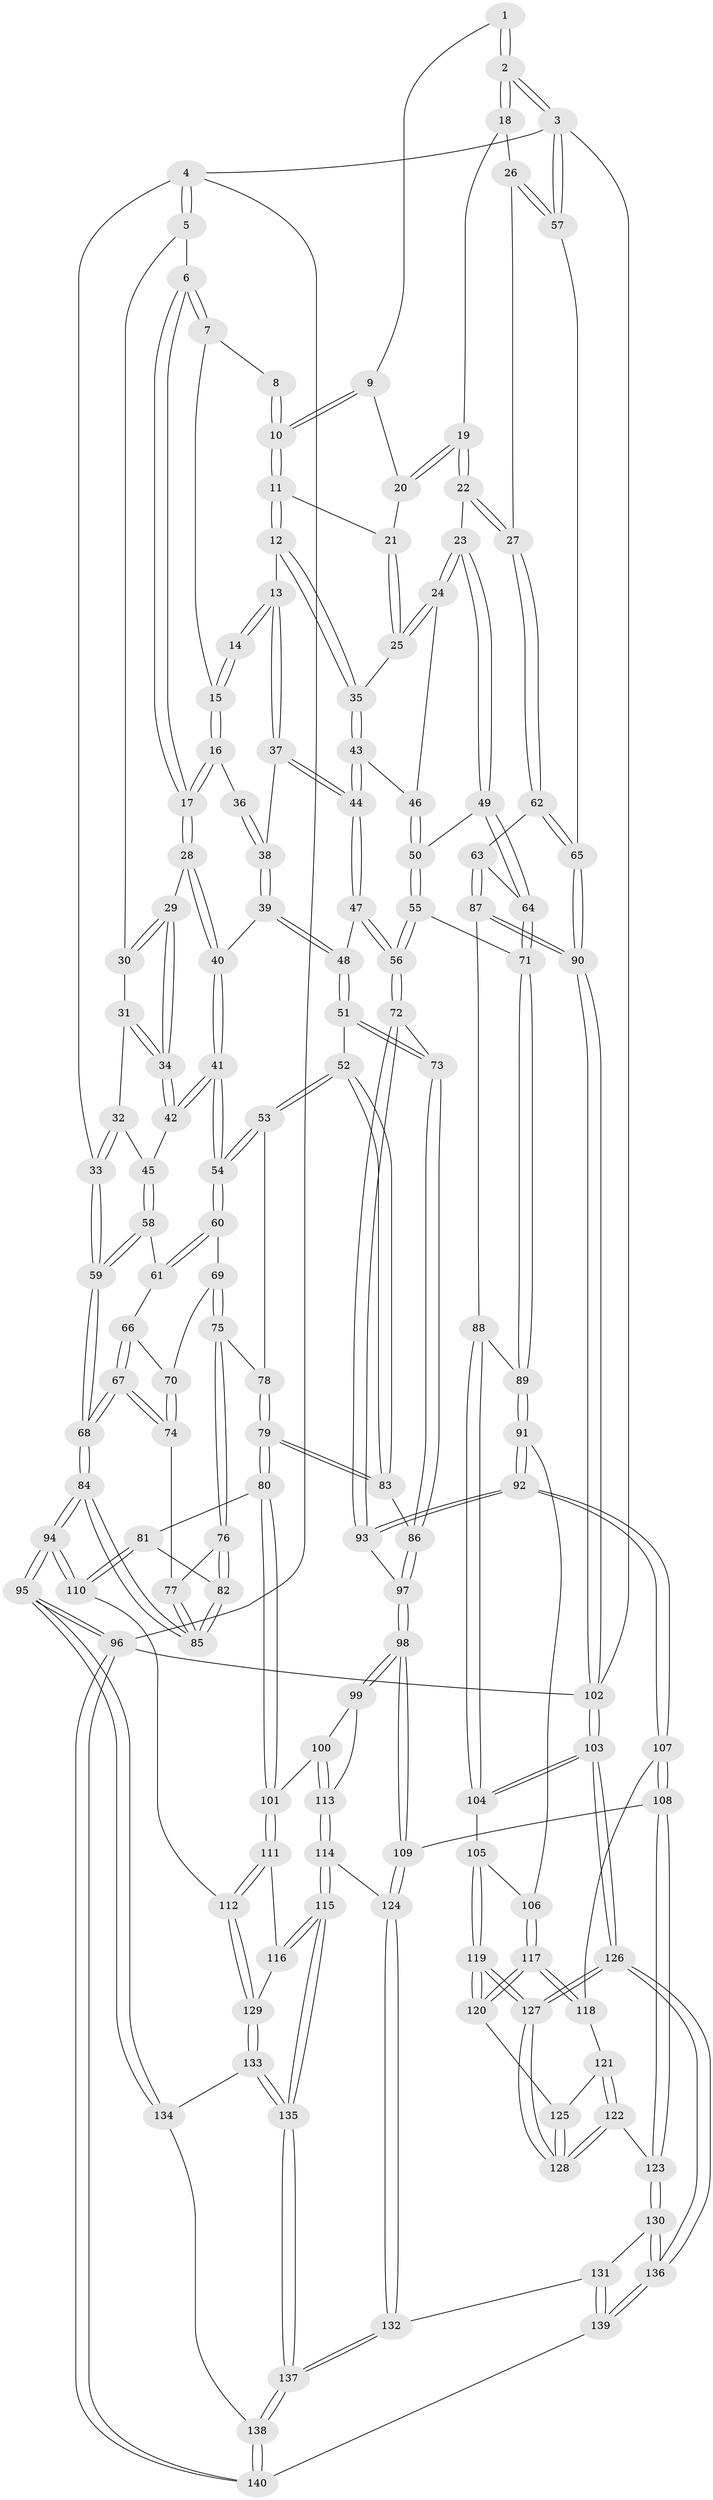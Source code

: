 // Generated by graph-tools (version 1.1) at 2025/50/03/09/25 03:50:59]
// undirected, 140 vertices, 347 edges
graph export_dot {
graph [start="1"]
  node [color=gray90,style=filled];
  1 [pos="+0.8670961653984134+0"];
  2 [pos="+1+0"];
  3 [pos="+1+0"];
  4 [pos="+0+0"];
  5 [pos="+0+0"];
  6 [pos="+0.036026124382876876+0"];
  7 [pos="+0.41806781013256616+0"];
  8 [pos="+0.7066841760477505+0"];
  9 [pos="+0.8371765035971633+0.045993083345824456"];
  10 [pos="+0.6742385201714712+0.05010352496075002"];
  11 [pos="+0.6641345761313961+0.09019842273917197"];
  12 [pos="+0.6579290285907315+0.10561367403444955"];
  13 [pos="+0.49359606524504007+0.09763290799187624"];
  14 [pos="+0.48719302213889126+0.09342646947657011"];
  15 [pos="+0.4185467849484132+0"];
  16 [pos="+0.2859019150150996+0.11736442969553874"];
  17 [pos="+0.2857586320142678+0.11745058516209896"];
  18 [pos="+0.9249538938694014+0.079645224293512"];
  19 [pos="+0.8908675277831851+0.09642112865954272"];
  20 [pos="+0.8408521460993533+0.06215031016039812"];
  21 [pos="+0.8259067949557214+0.07679380100417207"];
  22 [pos="+0.8760040201613369+0.2564518627319738"];
  23 [pos="+0.8516982217613366+0.2560858115952561"];
  24 [pos="+0.7889188788920793+0.21752799322687255"];
  25 [pos="+0.7717890556891874+0.19803997337512225"];
  26 [pos="+1+0.2272378237682688"];
  27 [pos="+0.8822587777411941+0.2589455026245135"];
  28 [pos="+0.2773274181929456+0.12762872555309993"];
  29 [pos="+0.2444685509073262+0.12981679650510228"];
  30 [pos="+0.08434353822277711+0.05664752186328934"];
  31 [pos="+0.08186727869612659+0.1112372901568322"];
  32 [pos="+0.024258890986323885+0.1944904543620722"];
  33 [pos="+0+0.25649701603280417"];
  34 [pos="+0.1443894428831477+0.23409305068740208"];
  35 [pos="+0.6697491570218167+0.13325202983561768"];
  36 [pos="+0.4296839344441822+0.12221924104839814"];
  37 [pos="+0.5104985912862067+0.25927763723881664"];
  38 [pos="+0.3880073298487751+0.2505981822679305"];
  39 [pos="+0.35896520112574176+0.2665315076137743"];
  40 [pos="+0.31005071817241486+0.25917858048776876"];
  41 [pos="+0.242848804841248+0.31977379199358125"];
  42 [pos="+0.14059053919696357+0.2688616978179035"];
  43 [pos="+0.5986773449467121+0.2740849228676863"];
  44 [pos="+0.5508420508435428+0.3041253465629458"];
  45 [pos="+0.09783314193515108+0.2879791823837998"];
  46 [pos="+0.6777868822577925+0.2997034318397094"];
  47 [pos="+0.5418927298734457+0.35703676947337093"];
  48 [pos="+0.4170912227430922+0.3809795672631072"];
  49 [pos="+0.7892604191934183+0.33551754200687495"];
  50 [pos="+0.7238293211258869+0.38421086704730095"];
  51 [pos="+0.38046353000883015+0.4295295596193949"];
  52 [pos="+0.32383622037840376+0.46261988515558555"];
  53 [pos="+0.2628312707519427+0.4192881688447184"];
  54 [pos="+0.2469541148591703+0.3900117592555078"];
  55 [pos="+0.6726813416256028+0.49633845603113935"];
  56 [pos="+0.61779091862212+0.4998000959668758"];
  57 [pos="+1+0.2189371219813559"];
  58 [pos="+0.07735835626622367+0.30991153716764863"];
  59 [pos="+0+0.37867433367075765"];
  60 [pos="+0.11567620133207879+0.4145973681093381"];
  61 [pos="+0.09421919743792401+0.36552207903949646"];
  62 [pos="+0.9228769859855919+0.44438091210987885"];
  63 [pos="+0.855849695836191+0.48516389518962955"];
  64 [pos="+0.8538533808771661+0.485355920935403"];
  65 [pos="+1+0.5160803789371724"];
  66 [pos="+0.04150004141991122+0.40817153458753175"];
  67 [pos="+0+0.4229619769395056"];
  68 [pos="+0+0.41464025527745124"];
  69 [pos="+0.11229439442319056+0.42221546239193014"];
  70 [pos="+0.10390847641144232+0.42642285038487604"];
  71 [pos="+0.7272144231622454+0.5235862523702658"];
  72 [pos="+0.5920769240980149+0.5261338679237368"];
  73 [pos="+0.5303585350283505+0.5253803703353418"];
  74 [pos="+0.07331111594258324+0.4492438993661589"];
  75 [pos="+0.138858256741011+0.48906939703127167"];
  76 [pos="+0.09890633756501291+0.530881427392334"];
  77 [pos="+0.06360124390314648+0.5174738924413933"];
  78 [pos="+0.18301284745025914+0.49483828340399594"];
  79 [pos="+0.21163247767187932+0.6300727832225596"];
  80 [pos="+0.1810511414020845+0.6639160314085922"];
  81 [pos="+0.17659466446078362+0.664017875202806"];
  82 [pos="+0.1344663458159247+0.6241333569949509"];
  83 [pos="+0.3325617707173795+0.5643958392952029"];
  84 [pos="+0+0.5575253082934336"];
  85 [pos="+0+0.5577267233972519"];
  86 [pos="+0.35764205493316686+0.5804278175088754"];
  87 [pos="+0.9188218032873458+0.6292470483174932"];
  88 [pos="+0.9180144081759068+0.6298291515698763"];
  89 [pos="+0.7700122710926228+0.6299518767958598"];
  90 [pos="+1+0.6048399058017163"];
  91 [pos="+0.7576042917610077+0.7104425091097588"];
  92 [pos="+0.6076874166225059+0.718963375733693"];
  93 [pos="+0.5711612938276263+0.6220279520949156"];
  94 [pos="+0+0.7385011526562597"];
  95 [pos="+0+1"];
  96 [pos="+0+1"];
  97 [pos="+0.4136170307768898+0.692062996667472"];
  98 [pos="+0.405152122353892+0.7398118823467422"];
  99 [pos="+0.3339351143199482+0.7373941434762243"];
  100 [pos="+0.21326671181719253+0.7056773070697048"];
  101 [pos="+0.21187680973306242+0.7050097678683991"];
  102 [pos="+1+1"];
  103 [pos="+1+1"];
  104 [pos="+0.8751997432263288+0.7640505566163931"];
  105 [pos="+0.7775093400788485+0.7289265832820357"];
  106 [pos="+0.7593664744237367+0.7134222637995368"];
  107 [pos="+0.5995266575890922+0.7410358573826489"];
  108 [pos="+0.5036978072190613+0.8066247492253129"];
  109 [pos="+0.42241881768957434+0.7830960393787303"];
  110 [pos="+0.0364707388862327+0.7712364805402485"];
  111 [pos="+0.20810564145666288+0.7792125212722205"];
  112 [pos="+0.08747700230525768+0.8435803266627294"];
  113 [pos="+0.2844441412820723+0.8075237267303597"];
  114 [pos="+0.295069627911117+0.8899801027975314"];
  115 [pos="+0.2820651197631026+0.8997196072850024"];
  116 [pos="+0.21452167397797278+0.8375507147704058"];
  117 [pos="+0.6989790360331368+0.8161173087274651"];
  118 [pos="+0.6032529313050184+0.7472206432990287"];
  119 [pos="+0.7625668991563785+0.930449524509046"];
  120 [pos="+0.6994745807702905+0.8273470213756359"];
  121 [pos="+0.6175877015043783+0.7966511746002204"];
  122 [pos="+0.6092361241376556+0.9078653698678589"];
  123 [pos="+0.5376222626200922+0.8870300547520981"];
  124 [pos="+0.37324064292074566+0.8610119596148976"];
  125 [pos="+0.6581482669475875+0.835548575734455"];
  126 [pos="+0.9295635635390417+1"];
  127 [pos="+0.8200146602515258+1"];
  128 [pos="+0.6111547848973516+0.9091117544044286"];
  129 [pos="+0.09839415973953287+0.8628435506218494"];
  130 [pos="+0.4999546732104539+0.9357053804163052"];
  131 [pos="+0.46284757519858777+0.9515591864696259"];
  132 [pos="+0.427503309834896+0.9387684305544374"];
  133 [pos="+0.10107937594653278+0.8970984595231287"];
  134 [pos="+0.09027914725750366+0.9216900563665733"];
  135 [pos="+0.2637870860269945+0.9480779279003887"];
  136 [pos="+0.7395719288251089+1"];
  137 [pos="+0.266342409059684+1"];
  138 [pos="+0.2518452732171719+1"];
  139 [pos="+0.46884806756382336+1"];
  140 [pos="+0.2517609523013213+1"];
  1 -- 2;
  1 -- 2;
  1 -- 9;
  2 -- 3;
  2 -- 3;
  2 -- 18;
  2 -- 18;
  3 -- 4;
  3 -- 57;
  3 -- 57;
  3 -- 102;
  4 -- 5;
  4 -- 5;
  4 -- 33;
  4 -- 96;
  5 -- 6;
  5 -- 30;
  6 -- 7;
  6 -- 7;
  6 -- 17;
  6 -- 17;
  7 -- 8;
  7 -- 15;
  8 -- 10;
  8 -- 10;
  9 -- 10;
  9 -- 10;
  9 -- 20;
  10 -- 11;
  10 -- 11;
  11 -- 12;
  11 -- 12;
  11 -- 21;
  12 -- 13;
  12 -- 35;
  12 -- 35;
  13 -- 14;
  13 -- 14;
  13 -- 37;
  13 -- 37;
  14 -- 15;
  14 -- 15;
  15 -- 16;
  15 -- 16;
  16 -- 17;
  16 -- 17;
  16 -- 36;
  17 -- 28;
  17 -- 28;
  18 -- 19;
  18 -- 26;
  19 -- 20;
  19 -- 20;
  19 -- 22;
  19 -- 22;
  20 -- 21;
  21 -- 25;
  21 -- 25;
  22 -- 23;
  22 -- 27;
  22 -- 27;
  23 -- 24;
  23 -- 24;
  23 -- 49;
  23 -- 49;
  24 -- 25;
  24 -- 25;
  24 -- 46;
  25 -- 35;
  26 -- 27;
  26 -- 57;
  26 -- 57;
  27 -- 62;
  27 -- 62;
  28 -- 29;
  28 -- 40;
  28 -- 40;
  29 -- 30;
  29 -- 30;
  29 -- 34;
  29 -- 34;
  30 -- 31;
  31 -- 32;
  31 -- 34;
  31 -- 34;
  32 -- 33;
  32 -- 33;
  32 -- 45;
  33 -- 59;
  33 -- 59;
  34 -- 42;
  34 -- 42;
  35 -- 43;
  35 -- 43;
  36 -- 38;
  36 -- 38;
  37 -- 38;
  37 -- 44;
  37 -- 44;
  38 -- 39;
  38 -- 39;
  39 -- 40;
  39 -- 48;
  39 -- 48;
  40 -- 41;
  40 -- 41;
  41 -- 42;
  41 -- 42;
  41 -- 54;
  41 -- 54;
  42 -- 45;
  43 -- 44;
  43 -- 44;
  43 -- 46;
  44 -- 47;
  44 -- 47;
  45 -- 58;
  45 -- 58;
  46 -- 50;
  46 -- 50;
  47 -- 48;
  47 -- 56;
  47 -- 56;
  48 -- 51;
  48 -- 51;
  49 -- 50;
  49 -- 64;
  49 -- 64;
  50 -- 55;
  50 -- 55;
  51 -- 52;
  51 -- 73;
  51 -- 73;
  52 -- 53;
  52 -- 53;
  52 -- 83;
  52 -- 83;
  53 -- 54;
  53 -- 54;
  53 -- 78;
  54 -- 60;
  54 -- 60;
  55 -- 56;
  55 -- 56;
  55 -- 71;
  56 -- 72;
  56 -- 72;
  57 -- 65;
  58 -- 59;
  58 -- 59;
  58 -- 61;
  59 -- 68;
  59 -- 68;
  60 -- 61;
  60 -- 61;
  60 -- 69;
  61 -- 66;
  62 -- 63;
  62 -- 65;
  62 -- 65;
  63 -- 64;
  63 -- 87;
  63 -- 87;
  64 -- 71;
  64 -- 71;
  65 -- 90;
  65 -- 90;
  66 -- 67;
  66 -- 67;
  66 -- 70;
  67 -- 68;
  67 -- 68;
  67 -- 74;
  67 -- 74;
  68 -- 84;
  68 -- 84;
  69 -- 70;
  69 -- 75;
  69 -- 75;
  70 -- 74;
  70 -- 74;
  71 -- 89;
  71 -- 89;
  72 -- 73;
  72 -- 93;
  72 -- 93;
  73 -- 86;
  73 -- 86;
  74 -- 77;
  75 -- 76;
  75 -- 76;
  75 -- 78;
  76 -- 77;
  76 -- 82;
  76 -- 82;
  77 -- 85;
  77 -- 85;
  78 -- 79;
  78 -- 79;
  79 -- 80;
  79 -- 80;
  79 -- 83;
  79 -- 83;
  80 -- 81;
  80 -- 101;
  80 -- 101;
  81 -- 82;
  81 -- 110;
  81 -- 110;
  82 -- 85;
  82 -- 85;
  83 -- 86;
  84 -- 85;
  84 -- 85;
  84 -- 94;
  84 -- 94;
  86 -- 97;
  86 -- 97;
  87 -- 88;
  87 -- 90;
  87 -- 90;
  88 -- 89;
  88 -- 104;
  88 -- 104;
  89 -- 91;
  89 -- 91;
  90 -- 102;
  90 -- 102;
  91 -- 92;
  91 -- 92;
  91 -- 106;
  92 -- 93;
  92 -- 93;
  92 -- 107;
  92 -- 107;
  93 -- 97;
  94 -- 95;
  94 -- 95;
  94 -- 110;
  94 -- 110;
  95 -- 96;
  95 -- 96;
  95 -- 134;
  95 -- 134;
  96 -- 140;
  96 -- 140;
  96 -- 102;
  97 -- 98;
  97 -- 98;
  98 -- 99;
  98 -- 99;
  98 -- 109;
  98 -- 109;
  99 -- 100;
  99 -- 113;
  100 -- 101;
  100 -- 113;
  100 -- 113;
  101 -- 111;
  101 -- 111;
  102 -- 103;
  102 -- 103;
  103 -- 104;
  103 -- 104;
  103 -- 126;
  103 -- 126;
  104 -- 105;
  105 -- 106;
  105 -- 119;
  105 -- 119;
  106 -- 117;
  106 -- 117;
  107 -- 108;
  107 -- 108;
  107 -- 118;
  108 -- 109;
  108 -- 123;
  108 -- 123;
  109 -- 124;
  109 -- 124;
  110 -- 112;
  111 -- 112;
  111 -- 112;
  111 -- 116;
  112 -- 129;
  112 -- 129;
  113 -- 114;
  113 -- 114;
  114 -- 115;
  114 -- 115;
  114 -- 124;
  115 -- 116;
  115 -- 116;
  115 -- 135;
  115 -- 135;
  116 -- 129;
  117 -- 118;
  117 -- 118;
  117 -- 120;
  117 -- 120;
  118 -- 121;
  119 -- 120;
  119 -- 120;
  119 -- 127;
  119 -- 127;
  120 -- 125;
  121 -- 122;
  121 -- 122;
  121 -- 125;
  122 -- 123;
  122 -- 128;
  122 -- 128;
  123 -- 130;
  123 -- 130;
  124 -- 132;
  124 -- 132;
  125 -- 128;
  125 -- 128;
  126 -- 127;
  126 -- 127;
  126 -- 136;
  126 -- 136;
  127 -- 128;
  127 -- 128;
  129 -- 133;
  129 -- 133;
  130 -- 131;
  130 -- 136;
  130 -- 136;
  131 -- 132;
  131 -- 139;
  131 -- 139;
  132 -- 137;
  132 -- 137;
  133 -- 134;
  133 -- 135;
  133 -- 135;
  134 -- 138;
  135 -- 137;
  135 -- 137;
  136 -- 139;
  136 -- 139;
  137 -- 138;
  137 -- 138;
  138 -- 140;
  138 -- 140;
  139 -- 140;
}
